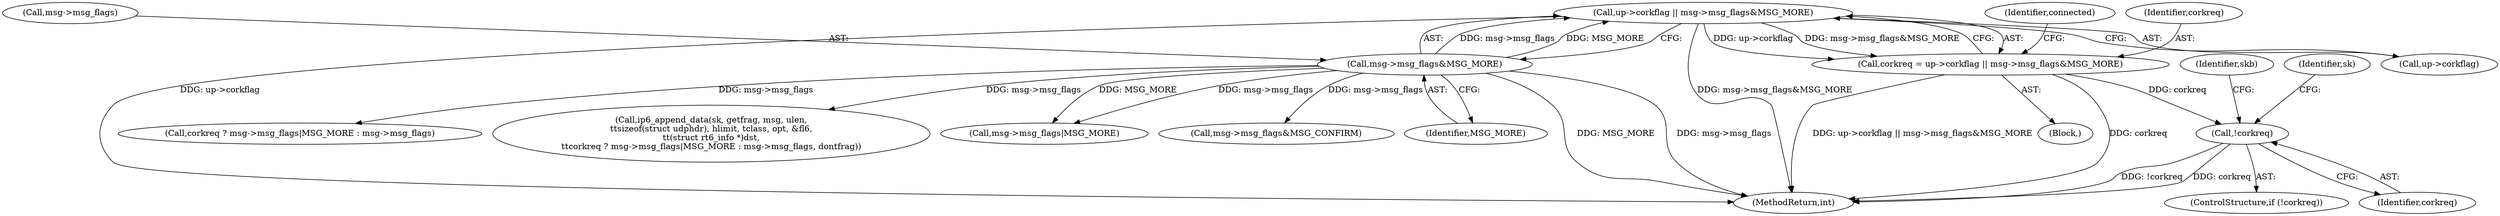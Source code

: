 digraph "0_linux_45f6fad84cc305103b28d73482b344d7f5b76f39_18@pointer" {
"1000171" [label="(Call,up->corkflag || msg->msg_flags&MSG_MORE)"];
"1000175" [label="(Call,msg->msg_flags&MSG_MORE)"];
"1000169" [label="(Call,corkreq = up->corkflag || msg->msg_flags&MSG_MORE)"];
"1000824" [label="(Call,!corkreq)"];
"1000183" [label="(Identifier,connected)"];
"1000169" [label="(Call,corkreq = up->corkflag || msg->msg_flags&MSG_MORE)"];
"1000920" [label="(Call,msg->msg_flags|MSG_MORE)"];
"1000829" [label="(Identifier,skb)"];
"1000179" [label="(Identifier,MSG_MORE)"];
"1000824" [label="(Call,!corkreq)"];
"1000171" [label="(Call,up->corkflag || msg->msg_flags&MSG_MORE)"];
"1000823" [label="(ControlStructure,if (!corkreq))"];
"1000175" [label="(Call,msg->msg_flags&MSG_MORE)"];
"1000918" [label="(Call,corkreq ? msg->msg_flags|MSG_MORE : msg->msg_flags)"];
"1000865" [label="(Identifier,sk)"];
"1000172" [label="(Call,up->corkflag)"];
"1000170" [label="(Identifier,corkreq)"];
"1001034" [label="(MethodReturn,int)"];
"1000825" [label="(Identifier,corkreq)"];
"1000176" [label="(Call,msg->msg_flags)"];
"1000903" [label="(Call,ip6_append_data(sk, getfrag, msg, ulen,\n\t\tsizeof(struct udphdr), hlimit, tclass, opt, &fl6,\n\t\t(struct rt6_info *)dst,\n\t\tcorkreq ? msg->msg_flags|MSG_MORE : msg->msg_flags, dontfrag))"];
"1000816" [label="(Call,msg->msg_flags&MSG_CONFIRM)"];
"1000113" [label="(Block,)"];
"1000171" -> "1000169"  [label="AST: "];
"1000171" -> "1000172"  [label="CFG: "];
"1000171" -> "1000175"  [label="CFG: "];
"1000172" -> "1000171"  [label="AST: "];
"1000175" -> "1000171"  [label="AST: "];
"1000169" -> "1000171"  [label="CFG: "];
"1000171" -> "1001034"  [label="DDG: up->corkflag"];
"1000171" -> "1001034"  [label="DDG: msg->msg_flags&MSG_MORE"];
"1000171" -> "1000169"  [label="DDG: up->corkflag"];
"1000171" -> "1000169"  [label="DDG: msg->msg_flags&MSG_MORE"];
"1000175" -> "1000171"  [label="DDG: msg->msg_flags"];
"1000175" -> "1000171"  [label="DDG: MSG_MORE"];
"1000175" -> "1000179"  [label="CFG: "];
"1000176" -> "1000175"  [label="AST: "];
"1000179" -> "1000175"  [label="AST: "];
"1000175" -> "1001034"  [label="DDG: MSG_MORE"];
"1000175" -> "1001034"  [label="DDG: msg->msg_flags"];
"1000175" -> "1000816"  [label="DDG: msg->msg_flags"];
"1000175" -> "1000903"  [label="DDG: msg->msg_flags"];
"1000175" -> "1000920"  [label="DDG: msg->msg_flags"];
"1000175" -> "1000920"  [label="DDG: MSG_MORE"];
"1000175" -> "1000918"  [label="DDG: msg->msg_flags"];
"1000169" -> "1000113"  [label="AST: "];
"1000170" -> "1000169"  [label="AST: "];
"1000183" -> "1000169"  [label="CFG: "];
"1000169" -> "1001034"  [label="DDG: up->corkflag || msg->msg_flags&MSG_MORE"];
"1000169" -> "1001034"  [label="DDG: corkreq"];
"1000169" -> "1000824"  [label="DDG: corkreq"];
"1000824" -> "1000823"  [label="AST: "];
"1000824" -> "1000825"  [label="CFG: "];
"1000825" -> "1000824"  [label="AST: "];
"1000829" -> "1000824"  [label="CFG: "];
"1000865" -> "1000824"  [label="CFG: "];
"1000824" -> "1001034"  [label="DDG: !corkreq"];
"1000824" -> "1001034"  [label="DDG: corkreq"];
}
